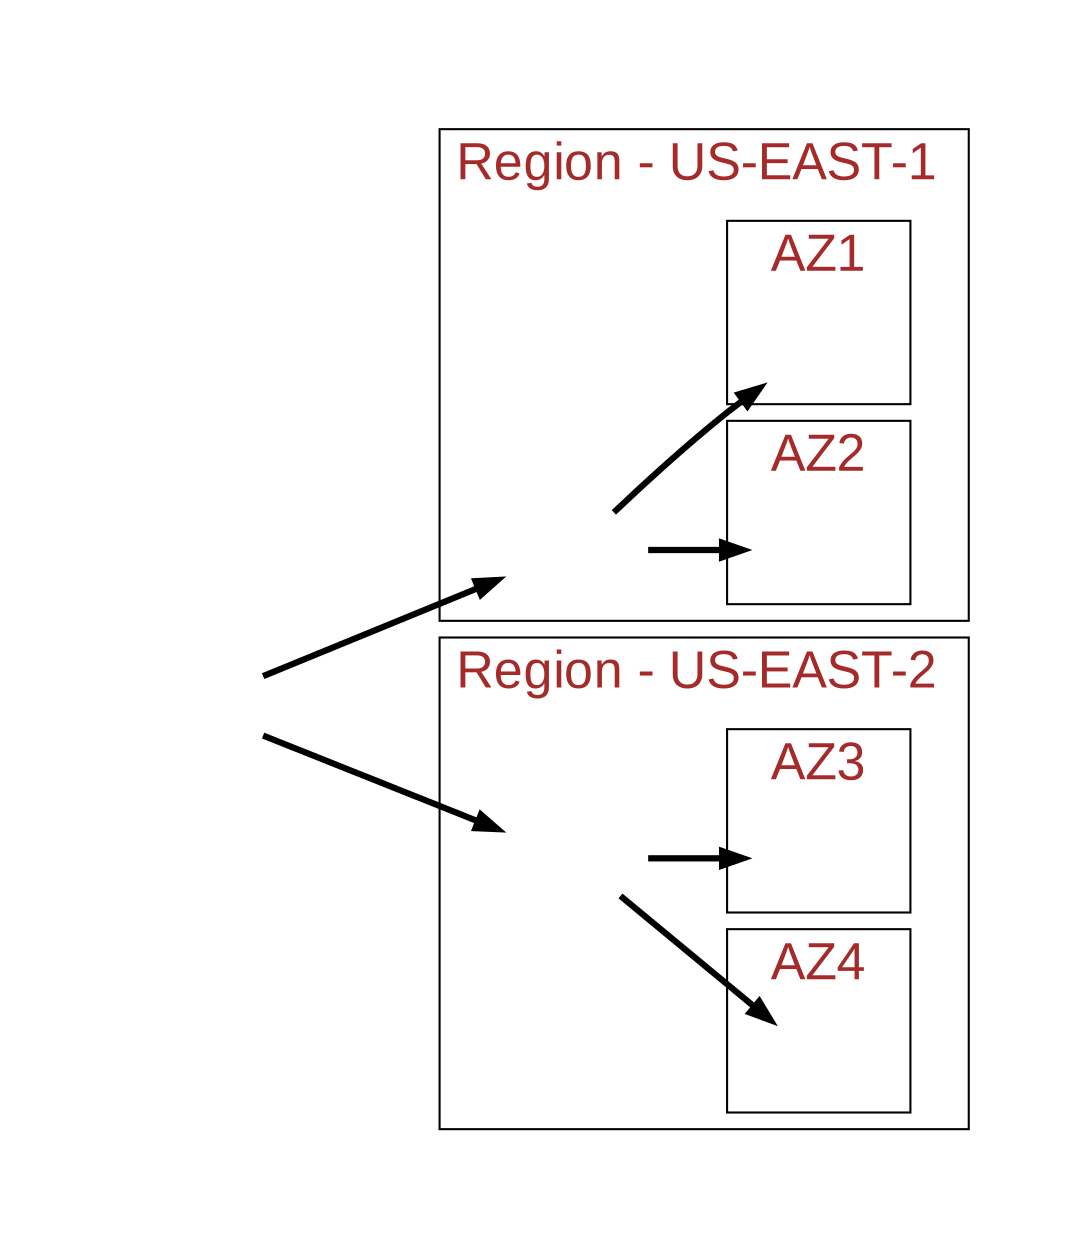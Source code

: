 digraph G {
	rankdir = LR
	graph[fontname=Arial, fontcolor=brown, fontsize=25]
	node[shape=none,width=1]
	edge[fontname=Arial, fontsize=20, penwidth=3]
	graph [pad=".75", ranksep="0.05", nodesep="0.25"];


	x -> a0
	x -> a1 [label="             "]

	a0 -> b00
	a0 -> b01

	a1 -> b10
	a1 -> b11 [label="    "]

	subgraph cluster_20 {
		
		a0[image="elb.png",label=""]

		subgraph cluster_11 {
			label="AZ2";
			b00[image="ec2-instances.png",label=""]
		}

		subgraph cluster_12 {
			label="AZ1";
			b01[image="ec2-instances.png",label=""]
		}
		label="Region - US-EAST-1 ";
	}

	subgraph cluster_21 {

		a1[image="elb.png",label=""]

		subgraph cluster_13 {
			label="AZ4";
			b10[image="ec2-instances.png",label=""]
		}

		subgraph cluster_14 {
			label="AZ3";
			b11[image="ec2-instances.png",label=""]
		}
		label="Region - US-EAST-2 ";
	}

	x [image="route53.png",label=""]
	
}
